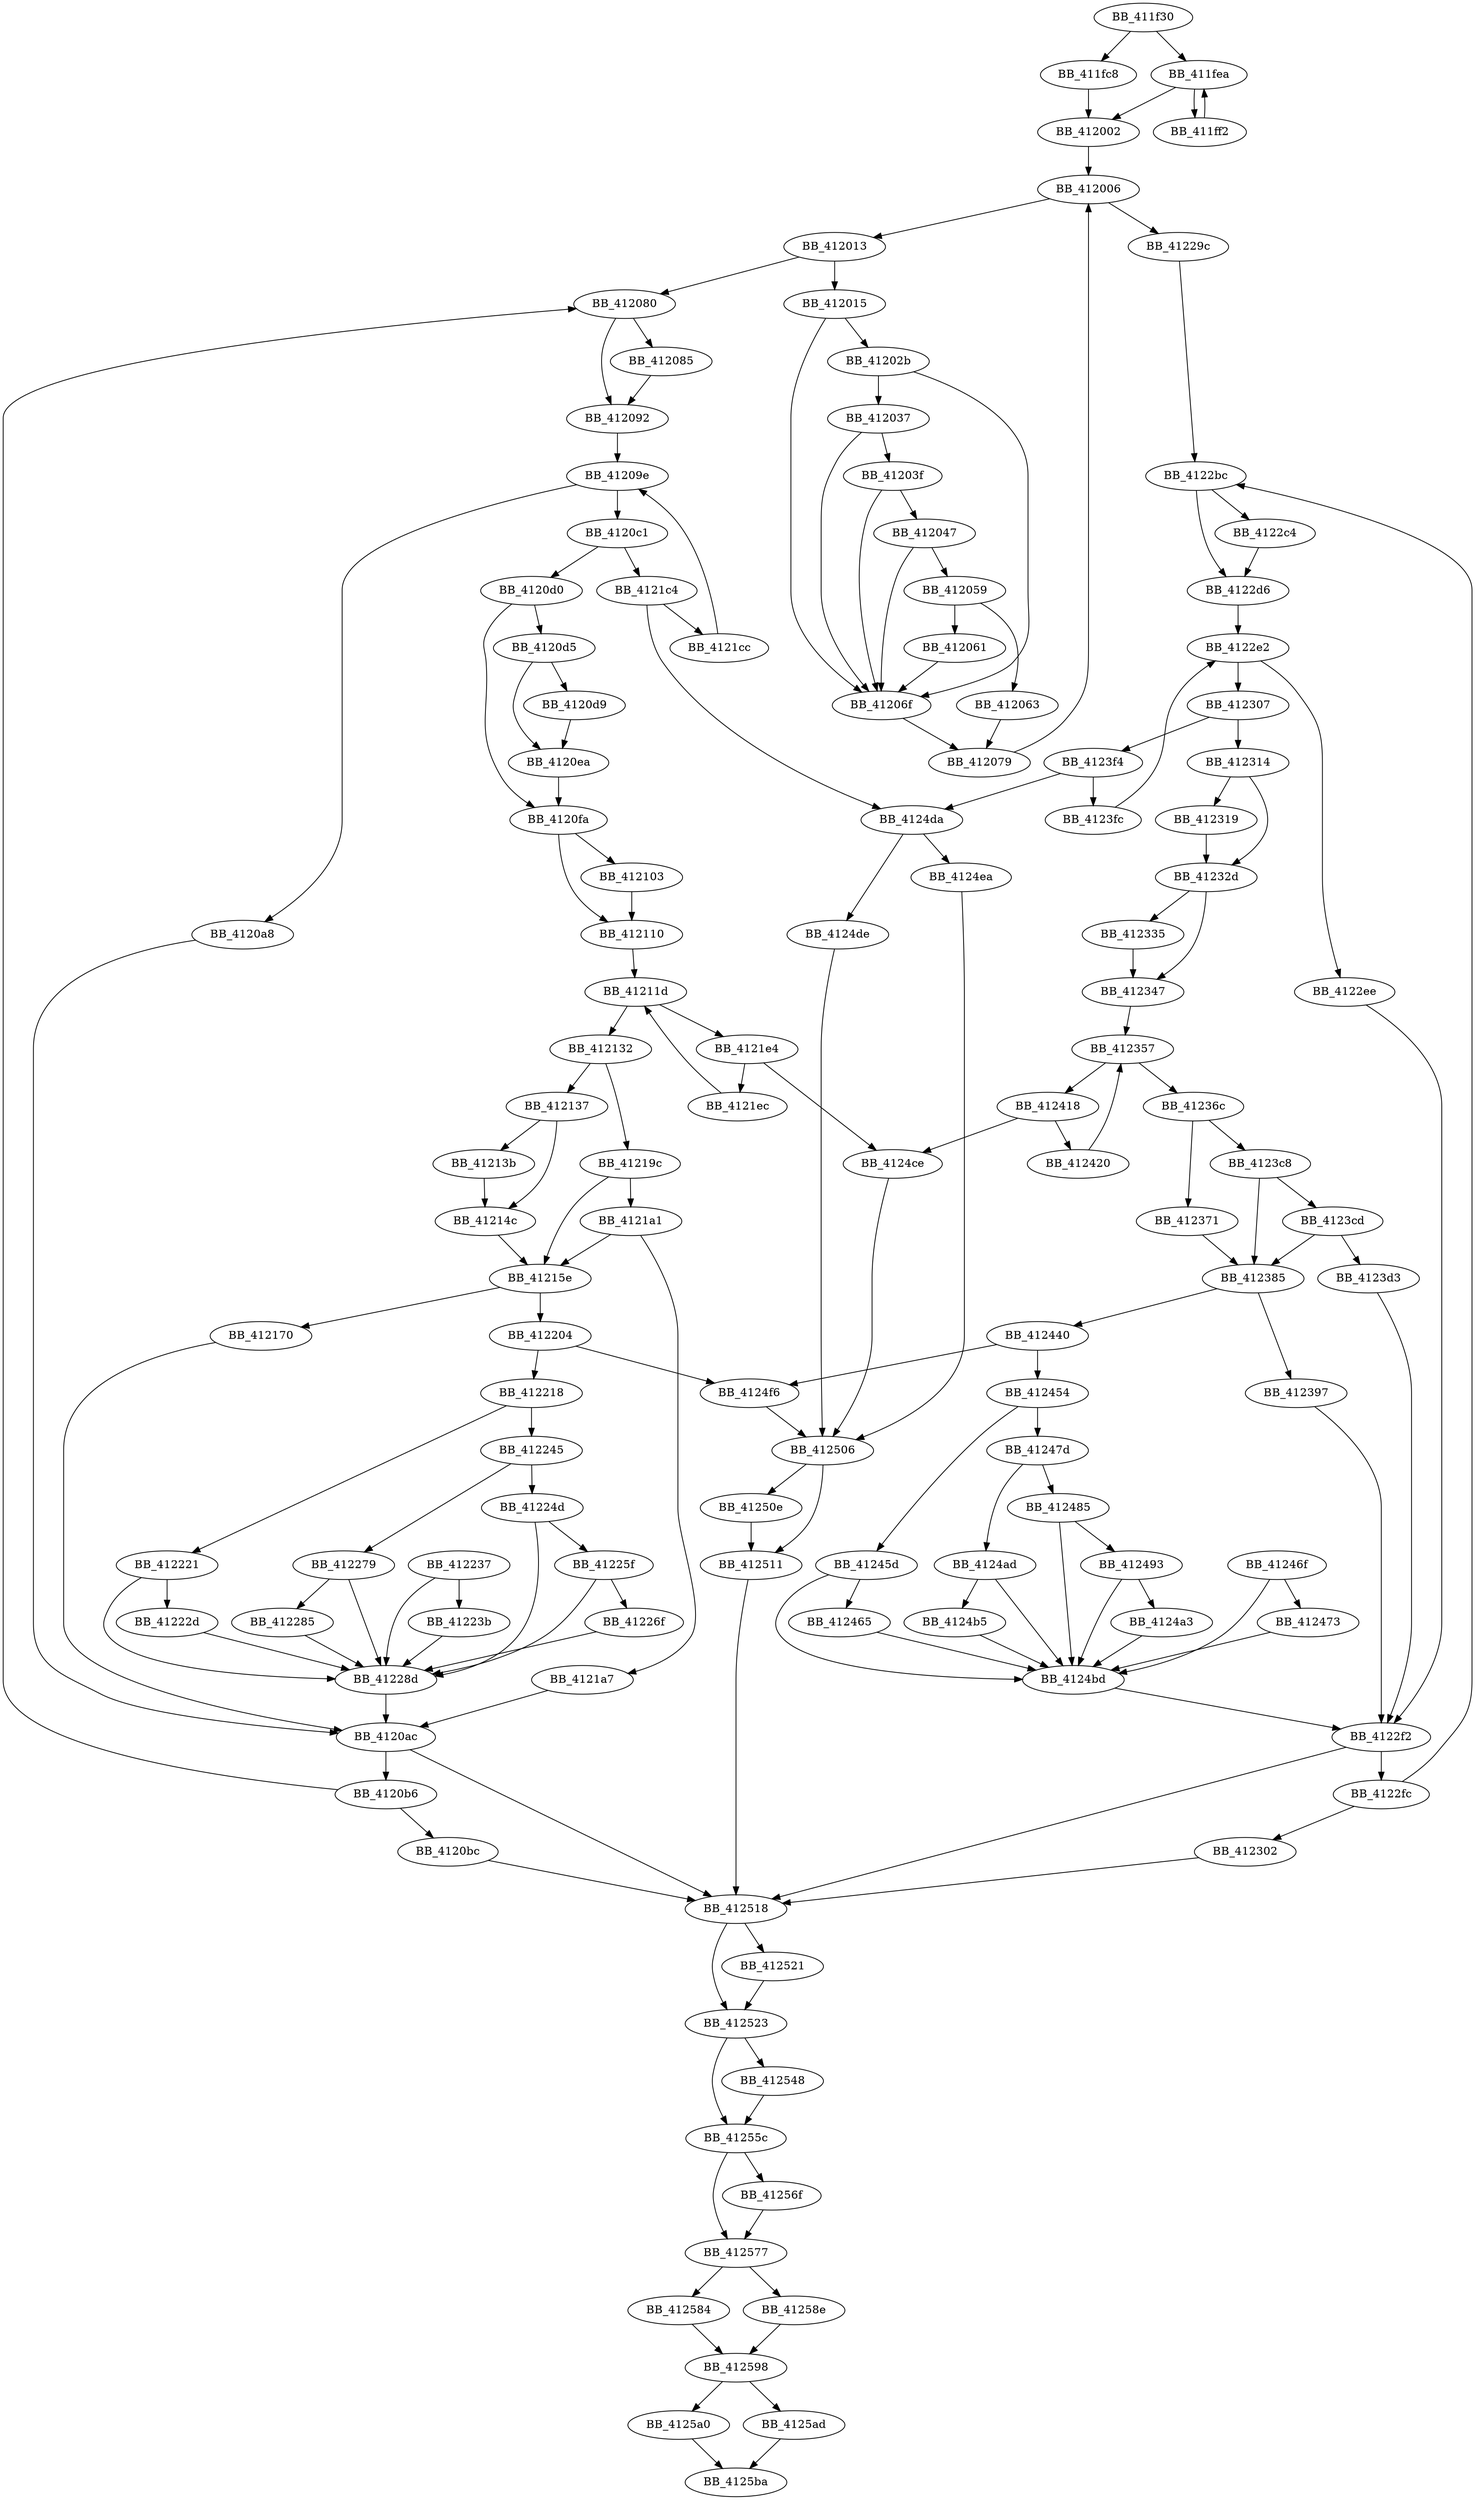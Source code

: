 DiGraph sub_411F30{
BB_411f30->BB_411fc8
BB_411f30->BB_411fea
BB_411fc8->BB_412002
BB_411fea->BB_411ff2
BB_411fea->BB_412002
BB_411ff2->BB_411fea
BB_412002->BB_412006
BB_412006->BB_412013
BB_412006->BB_41229c
BB_412013->BB_412015
BB_412013->BB_412080
BB_412015->BB_41202b
BB_412015->BB_41206f
BB_41202b->BB_412037
BB_41202b->BB_41206f
BB_412037->BB_41203f
BB_412037->BB_41206f
BB_41203f->BB_412047
BB_41203f->BB_41206f
BB_412047->BB_412059
BB_412047->BB_41206f
BB_412059->BB_412061
BB_412059->BB_412063
BB_412061->BB_41206f
BB_412063->BB_412079
BB_41206f->BB_412079
BB_412079->BB_412006
BB_412080->BB_412085
BB_412080->BB_412092
BB_412085->BB_412092
BB_412092->BB_41209e
BB_41209e->BB_4120a8
BB_41209e->BB_4120c1
BB_4120a8->BB_4120ac
BB_4120ac->BB_4120b6
BB_4120ac->BB_412518
BB_4120b6->BB_412080
BB_4120b6->BB_4120bc
BB_4120bc->BB_412518
BB_4120c1->BB_4120d0
BB_4120c1->BB_4121c4
BB_4120d0->BB_4120d5
BB_4120d0->BB_4120fa
BB_4120d5->BB_4120d9
BB_4120d5->BB_4120ea
BB_4120d9->BB_4120ea
BB_4120ea->BB_4120fa
BB_4120fa->BB_412103
BB_4120fa->BB_412110
BB_412103->BB_412110
BB_412110->BB_41211d
BB_41211d->BB_412132
BB_41211d->BB_4121e4
BB_412132->BB_412137
BB_412132->BB_41219c
BB_412137->BB_41213b
BB_412137->BB_41214c
BB_41213b->BB_41214c
BB_41214c->BB_41215e
BB_41215e->BB_412170
BB_41215e->BB_412204
BB_412170->BB_4120ac
BB_41219c->BB_41215e
BB_41219c->BB_4121a1
BB_4121a1->BB_41215e
BB_4121a1->BB_4121a7
BB_4121a7->BB_4120ac
BB_4121c4->BB_4121cc
BB_4121c4->BB_4124da
BB_4121cc->BB_41209e
BB_4121e4->BB_4121ec
BB_4121e4->BB_4124ce
BB_4121ec->BB_41211d
BB_412204->BB_412218
BB_412204->BB_4124f6
BB_412218->BB_412221
BB_412218->BB_412245
BB_412221->BB_41222d
BB_412221->BB_41228d
BB_41222d->BB_41228d
BB_412237->BB_41223b
BB_412237->BB_41228d
BB_41223b->BB_41228d
BB_412245->BB_41224d
BB_412245->BB_412279
BB_41224d->BB_41225f
BB_41224d->BB_41228d
BB_41225f->BB_41226f
BB_41225f->BB_41228d
BB_41226f->BB_41228d
BB_412279->BB_412285
BB_412279->BB_41228d
BB_412285->BB_41228d
BB_41228d->BB_4120ac
BB_41229c->BB_4122bc
BB_4122bc->BB_4122c4
BB_4122bc->BB_4122d6
BB_4122c4->BB_4122d6
BB_4122d6->BB_4122e2
BB_4122e2->BB_4122ee
BB_4122e2->BB_412307
BB_4122ee->BB_4122f2
BB_4122f2->BB_4122fc
BB_4122f2->BB_412518
BB_4122fc->BB_4122bc
BB_4122fc->BB_412302
BB_412302->BB_412518
BB_412307->BB_412314
BB_412307->BB_4123f4
BB_412314->BB_412319
BB_412314->BB_41232d
BB_412319->BB_41232d
BB_41232d->BB_412335
BB_41232d->BB_412347
BB_412335->BB_412347
BB_412347->BB_412357
BB_412357->BB_41236c
BB_412357->BB_412418
BB_41236c->BB_412371
BB_41236c->BB_4123c8
BB_412371->BB_412385
BB_412385->BB_412397
BB_412385->BB_412440
BB_412397->BB_4122f2
BB_4123c8->BB_412385
BB_4123c8->BB_4123cd
BB_4123cd->BB_412385
BB_4123cd->BB_4123d3
BB_4123d3->BB_4122f2
BB_4123f4->BB_4123fc
BB_4123f4->BB_4124da
BB_4123fc->BB_4122e2
BB_412418->BB_412420
BB_412418->BB_4124ce
BB_412420->BB_412357
BB_412440->BB_412454
BB_412440->BB_4124f6
BB_412454->BB_41245d
BB_412454->BB_41247d
BB_41245d->BB_412465
BB_41245d->BB_4124bd
BB_412465->BB_4124bd
BB_41246f->BB_412473
BB_41246f->BB_4124bd
BB_412473->BB_4124bd
BB_41247d->BB_412485
BB_41247d->BB_4124ad
BB_412485->BB_412493
BB_412485->BB_4124bd
BB_412493->BB_4124a3
BB_412493->BB_4124bd
BB_4124a3->BB_4124bd
BB_4124ad->BB_4124b5
BB_4124ad->BB_4124bd
BB_4124b5->BB_4124bd
BB_4124bd->BB_4122f2
BB_4124ce->BB_412506
BB_4124da->BB_4124de
BB_4124da->BB_4124ea
BB_4124de->BB_412506
BB_4124ea->BB_412506
BB_4124f6->BB_412506
BB_412506->BB_41250e
BB_412506->BB_412511
BB_41250e->BB_412511
BB_412511->BB_412518
BB_412518->BB_412521
BB_412518->BB_412523
BB_412521->BB_412523
BB_412523->BB_412548
BB_412523->BB_41255c
BB_412548->BB_41255c
BB_41255c->BB_41256f
BB_41255c->BB_412577
BB_41256f->BB_412577
BB_412577->BB_412584
BB_412577->BB_41258e
BB_412584->BB_412598
BB_41258e->BB_412598
BB_412598->BB_4125a0
BB_412598->BB_4125ad
BB_4125a0->BB_4125ba
BB_4125ad->BB_4125ba
}
